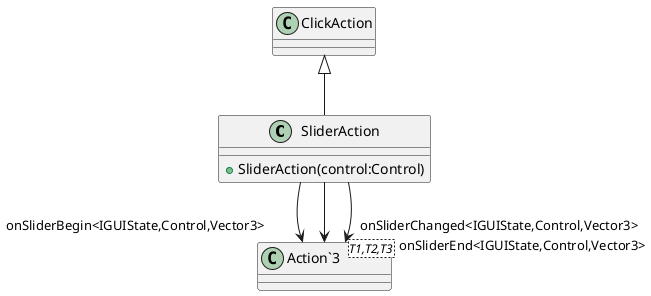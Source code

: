 @startuml
class SliderAction {
    + SliderAction(control:Control)
}
class "Action`3"<T1,T2,T3> {
}
ClickAction <|-- SliderAction
SliderAction --> "onSliderBegin<IGUIState,Control,Vector3>" "Action`3"
SliderAction --> "onSliderChanged<IGUIState,Control,Vector3>" "Action`3"
SliderAction --> "onSliderEnd<IGUIState,Control,Vector3>" "Action`3"
@enduml
